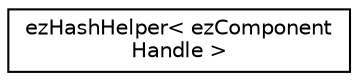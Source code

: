 digraph "Graphical Class Hierarchy"
{
 // LATEX_PDF_SIZE
  edge [fontname="Helvetica",fontsize="10",labelfontname="Helvetica",labelfontsize="10"];
  node [fontname="Helvetica",fontsize="10",shape=record];
  rankdir="LR";
  Node0 [label="ezHashHelper\< ezComponent\lHandle \>",height=0.2,width=0.4,color="black", fillcolor="white", style="filled",URL="$df/d86/structez_hash_helper_3_01ez_component_handle_01_4.htm",tooltip="HashHelper implementation so component handles can be used as key in a hashtable."];
}
